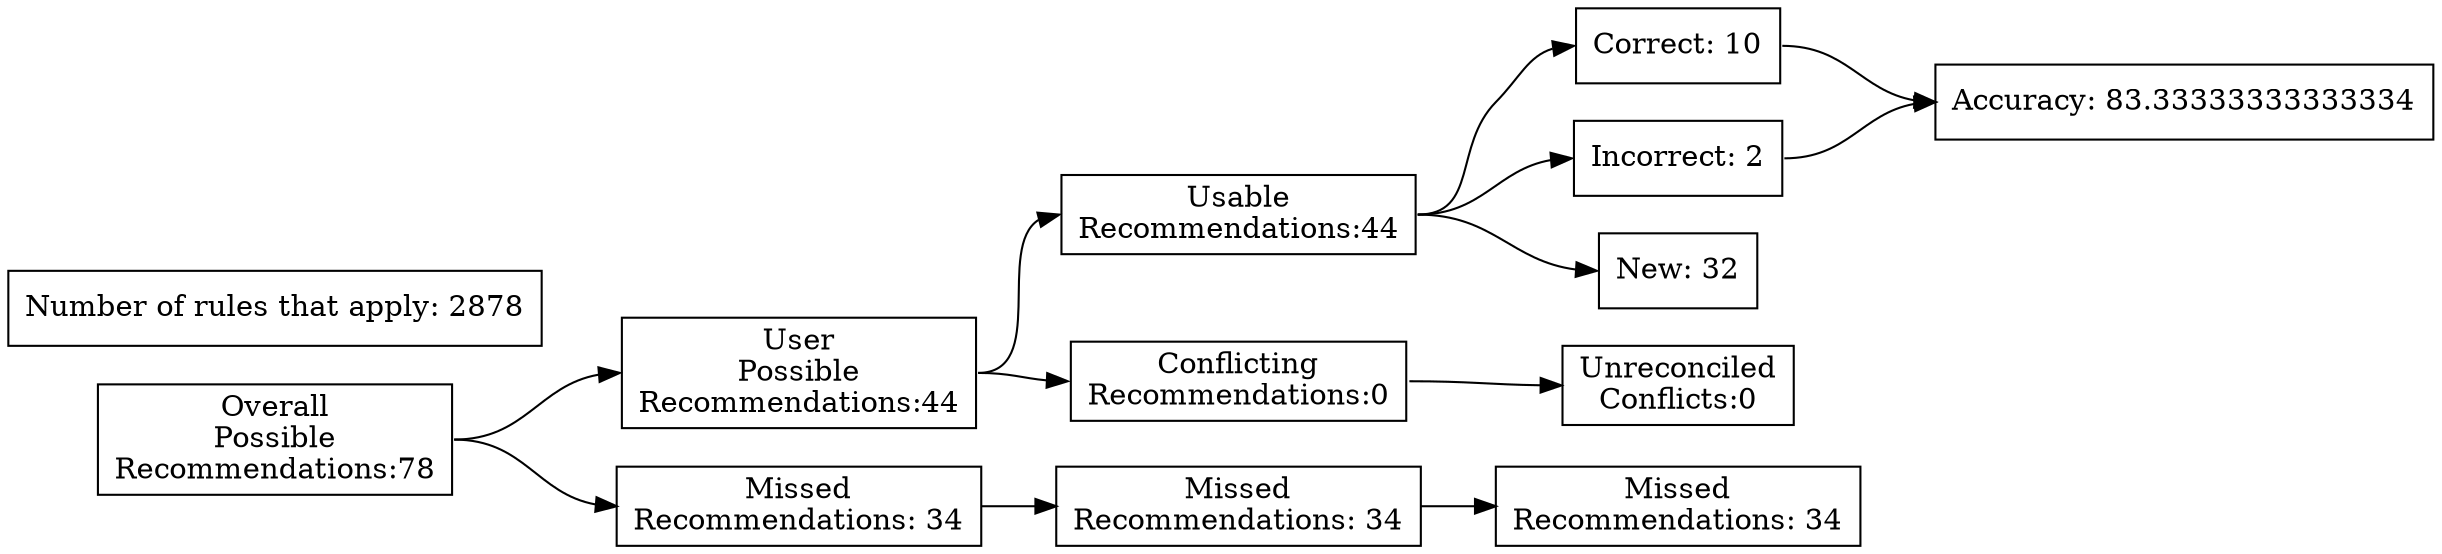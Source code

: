 digraph {
	graph [rankdir=LR]
	node [pos=r shape=box]
	edge [headport=w tailport=e]
		A [label="Overall
Possible
Recommendations:78"]
		B [label="User
Possible
Recommendations:44"]
		C [label="Missed
Recommendations: 34"]
		D [label="Usable
Recommendations:44"]
		E [label="Conflicting
Recommendations:0"]
		J [label="Missed
Recommendations: 34"]
		M [label="Unreconciled
Conflicts:0"]
		F [label="Correct: 10"]
		G [label="Incorrect: 2"]
		H [label="New: 32"]
		K [label="Missed
Recommendations: 34"]
		I [label="Accuracy: 83.33333333333334"]
		l [label="Number of rules that apply: 2878"]
			A -> B
			A -> C
			B -> D
			B -> E
			D -> F
			D -> G
			D -> H
			F -> I
			G -> I
			C -> J
			J -> K
			E -> M
}